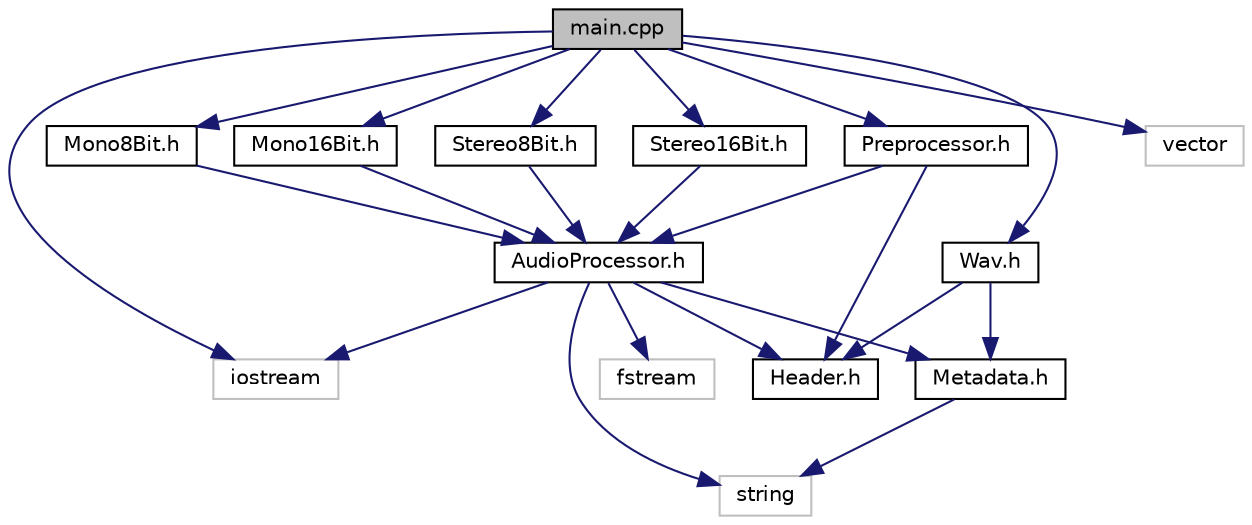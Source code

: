 digraph "main.cpp"
{
  edge [fontname="Helvetica",fontsize="10",labelfontname="Helvetica",labelfontsize="10"];
  node [fontname="Helvetica",fontsize="10",shape=record];
  Node0 [label="main.cpp",height=0.2,width=0.4,color="black", fillcolor="grey75", style="filled", fontcolor="black"];
  Node0 -> Node1 [color="midnightblue",fontsize="10",style="solid"];
  Node1 [label="iostream",height=0.2,width=0.4,color="grey75", fillcolor="white", style="filled"];
  Node0 -> Node2 [color="midnightblue",fontsize="10",style="solid"];
  Node2 [label="vector",height=0.2,width=0.4,color="grey75", fillcolor="white", style="filled"];
  Node0 -> Node3 [color="midnightblue",fontsize="10",style="solid"];
  Node3 [label="Mono8Bit.h",height=0.2,width=0.4,color="black", fillcolor="white", style="filled",URL="$d2/de0/Mono8Bit_8h_source.html"];
  Node3 -> Node4 [color="midnightblue",fontsize="10",style="solid"];
  Node4 [label="AudioProcessor.h",height=0.2,width=0.4,color="black", fillcolor="white", style="filled",URL="$db/d4f/AudioProcessor_8h_source.html"];
  Node4 -> Node5 [color="midnightblue",fontsize="10",style="solid"];
  Node5 [label="Header.h",height=0.2,width=0.4,color="black", fillcolor="white", style="filled",URL="$d3/d6a/Header_8h_source.html"];
  Node4 -> Node6 [color="midnightblue",fontsize="10",style="solid"];
  Node6 [label="Metadata.h",height=0.2,width=0.4,color="black", fillcolor="white", style="filled",URL="$d1/da9/Metadata_8h_source.html"];
  Node6 -> Node7 [color="midnightblue",fontsize="10",style="solid"];
  Node7 [label="string",height=0.2,width=0.4,color="grey75", fillcolor="white", style="filled"];
  Node4 -> Node7 [color="midnightblue",fontsize="10",style="solid"];
  Node4 -> Node8 [color="midnightblue",fontsize="10",style="solid"];
  Node8 [label="fstream",height=0.2,width=0.4,color="grey75", fillcolor="white", style="filled"];
  Node4 -> Node1 [color="midnightblue",fontsize="10",style="solid"];
  Node0 -> Node9 [color="midnightblue",fontsize="10",style="solid"];
  Node9 [label="Mono16Bit.h",height=0.2,width=0.4,color="black", fillcolor="white", style="filled",URL="$d0/da9/Mono16Bit_8h_source.html"];
  Node9 -> Node4 [color="midnightblue",fontsize="10",style="solid"];
  Node0 -> Node10 [color="midnightblue",fontsize="10",style="solid"];
  Node10 [label="Stereo8Bit.h",height=0.2,width=0.4,color="black", fillcolor="white", style="filled",URL="$d1/dfe/Stereo8Bit_8h_source.html"];
  Node10 -> Node4 [color="midnightblue",fontsize="10",style="solid"];
  Node0 -> Node11 [color="midnightblue",fontsize="10",style="solid"];
  Node11 [label="Stereo16Bit.h",height=0.2,width=0.4,color="black", fillcolor="white", style="filled",URL="$d2/d33/Stereo16Bit_8h_source.html"];
  Node11 -> Node4 [color="midnightblue",fontsize="10",style="solid"];
  Node0 -> Node12 [color="midnightblue",fontsize="10",style="solid"];
  Node12 [label="Preprocessor.h",height=0.2,width=0.4,color="black", fillcolor="white", style="filled",URL="$d5/d5c/Preprocessor_8h_source.html"];
  Node12 -> Node4 [color="midnightblue",fontsize="10",style="solid"];
  Node12 -> Node5 [color="midnightblue",fontsize="10",style="solid"];
  Node0 -> Node13 [color="midnightblue",fontsize="10",style="solid"];
  Node13 [label="Wav.h",height=0.2,width=0.4,color="black", fillcolor="white", style="filled",URL="$d1/d71/Wav_8h_source.html"];
  Node13 -> Node5 [color="midnightblue",fontsize="10",style="solid"];
  Node13 -> Node6 [color="midnightblue",fontsize="10",style="solid"];
}
